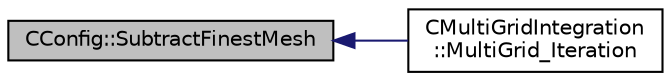 digraph "CConfig::SubtractFinestMesh"
{
  edge [fontname="Helvetica",fontsize="10",labelfontname="Helvetica",labelfontsize="10"];
  node [fontname="Helvetica",fontsize="10",shape=record];
  rankdir="LR";
  Node15865 [label="CConfig::SubtractFinestMesh",height=0.2,width=0.4,color="black", fillcolor="grey75", style="filled", fontcolor="black"];
  Node15865 -> Node15866 [dir="back",color="midnightblue",fontsize="10",style="solid",fontname="Helvetica"];
  Node15866 [label="CMultiGridIntegration\l::MultiGrid_Iteration",height=0.2,width=0.4,color="black", fillcolor="white", style="filled",URL="$class_c_multi_grid_integration.html#af0b4014222a37402257b735d2ca32a81",tooltip="This subroutine calls the MultiGrid_Cycle and also prepare the multigrid levels and the monitoring..."];
}
